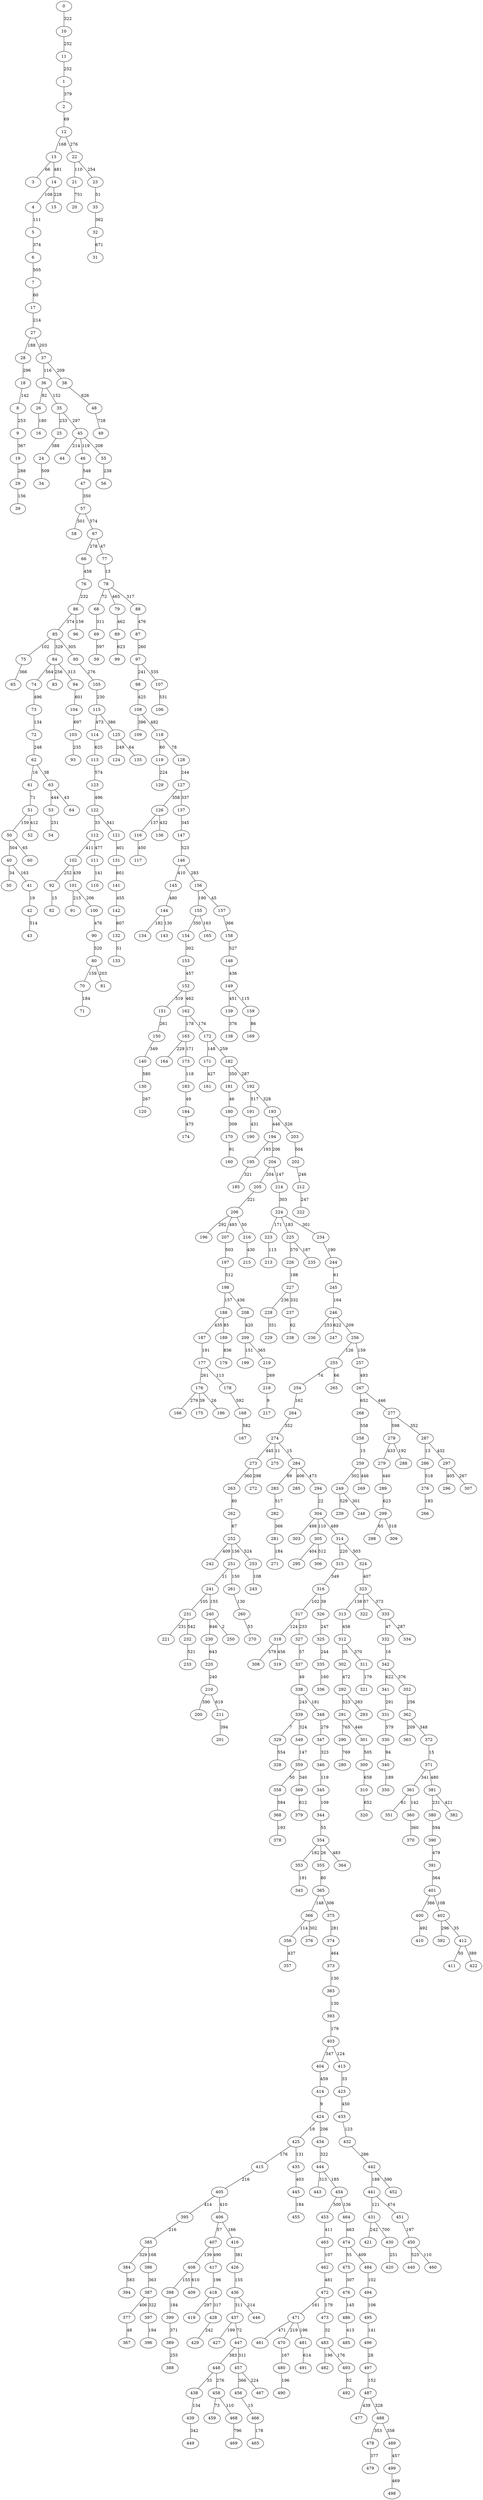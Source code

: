 strict graph G {
0;
1;
2;
3;
4;
5;
6;
7;
8;
9;
10;
11;
12;
13;
14;
15;
16;
17;
18;
19;
20;
21;
22;
23;
24;
25;
26;
27;
28;
29;
30;
31;
32;
33;
34;
35;
36;
37;
38;
39;
40;
41;
42;
43;
44;
45;
46;
47;
48;
49;
50;
51;
52;
53;
54;
55;
56;
57;
58;
59;
60;
61;
62;
63;
64;
65;
66;
67;
68;
69;
70;
71;
72;
73;
74;
75;
76;
77;
78;
79;
80;
81;
82;
83;
84;
85;
86;
87;
88;
89;
90;
91;
92;
93;
94;
95;
96;
97;
98;
99;
100;
101;
102;
103;
104;
105;
106;
107;
108;
109;
110;
111;
112;
113;
114;
115;
116;
117;
118;
119;
120;
121;
122;
123;
124;
125;
126;
127;
128;
129;
130;
131;
132;
133;
134;
135;
136;
137;
138;
139;
140;
141;
142;
143;
144;
145;
146;
147;
148;
149;
150;
151;
152;
153;
154;
155;
156;
157;
158;
159;
160;
161;
162;
163;
164;
165;
166;
167;
168;
169;
170;
171;
172;
173;
174;
175;
176;
177;
178;
179;
180;
181;
182;
183;
184;
185;
186;
187;
188;
189;
190;
191;
192;
193;
194;
195;
196;
197;
198;
199;
200;
201;
202;
203;
204;
205;
206;
207;
208;
209;
210;
211;
212;
213;
214;
215;
216;
217;
218;
219;
220;
221;
222;
223;
224;
225;
226;
227;
228;
229;
230;
231;
232;
233;
234;
235;
236;
237;
238;
239;
240;
241;
242;
243;
244;
245;
246;
247;
248;
249;
250;
251;
252;
253;
254;
255;
256;
257;
258;
259;
260;
261;
262;
263;
264;
265;
266;
267;
268;
269;
270;
271;
272;
273;
274;
275;
276;
277;
278;
279;
280;
281;
282;
283;
284;
285;
286;
287;
288;
289;
290;
291;
292;
293;
294;
295;
296;
297;
298;
299;
300;
301;
302;
303;
304;
305;
306;
307;
308;
309;
310;
311;
312;
313;
314;
315;
316;
317;
318;
319;
320;
321;
322;
323;
324;
325;
326;
327;
328;
329;
330;
331;
332;
333;
334;
335;
336;
337;
338;
339;
340;
341;
342;
343;
344;
345;
346;
347;
348;
349;
350;
351;
352;
353;
354;
355;
356;
357;
358;
359;
360;
361;
362;
363;
364;
365;
366;
367;
368;
369;
370;
371;
372;
373;
374;
375;
376;
377;
378;
379;
380;
381;
382;
383;
384;
385;
386;
387;
388;
389;
390;
391;
392;
393;
394;
395;
396;
397;
398;
399;
400;
401;
402;
403;
404;
405;
406;
407;
408;
409;
410;
411;
412;
413;
414;
415;
416;
417;
418;
419;
420;
421;
422;
423;
424;
425;
426;
427;
428;
429;
430;
431;
432;
433;
434;
435;
436;
437;
438;
439;
440;
441;
442;
443;
444;
445;
446;
447;
448;
449;
450;
451;
452;
453;
454;
455;
456;
457;
458;
459;
460;
461;
462;
463;
464;
465;
466;
467;
468;
469;
470;
471;
472;
473;
474;
475;
476;
477;
478;
479;
480;
481;
482;
483;
484;
485;
486;
487;
488;
489;
490;
491;
492;
493;
494;
495;
496;
497;
498;
499;
391 -- 401 [label=364];
85 -- 75 [label=102];
450 -- 460 [label=110];
267 -- 277 [label=446];
331 -- 330 [label=579];
45 -- 44 [label=214];
373 -- 383 [label=130];
108 -- 118 [label=482];
211 -- 201 [label=394];
437 -- 427 [label=199];
163 -- 164 [label=229];
25 -- 24 [label=388];
227 -- 228 [label=236];
149 -- 139 [label=451];
425 -- 435 [label=131];
119 -- 129 [label=224];
284 -- 294 [label=473];
155 -- 154 [label=350];
180 -- 170 [label=309];
206 -- 216 [label=50];
156 -- 157 [label=45];
310 -- 320 [label=652];
434 -- 444 [label=322];
144 -- 143 [label=130];
249 -- 239 [label=529];
14 -- 4 [label=108];
338 -- 339 [label=243];
397 -- 396 [label=194];
292 -- 291 [label=523];
292 -- 293 [label=283];
209 -- 199 [label=151];
51 -- 50 [label=159];
341 -- 331 [label=291];
230 -- 220 [label=643];
10 -- 11 [label=252];
478 -- 479 [label=377];
102 -- 101 [label=439];
68 -- 69 [label=311];
176 -- 175 [label=39];
263 -- 262 [label=80];
406 -- 407 [label=57];
184 -- 174 [label=475];
486 -- 485 [label=413];
414 -- 424 [label=9];
377 -- 367 [label=48];
493 -- 492 [label=52];
105 -- 115 [label=230];
359 -- 358 [label=50];
375 -- 374 [label=281];
29 -- 39 [label=156];
197 -- 198 [label=512];
4 -- 5 [label=111];
338 -- 348 [label=181];
435 -- 445 [label=403];
252 -- 253 [label=524];
260 -- 270 [label=53];
316 -- 326 [label=39];
118 -- 119 [label=60];
305 -- 295 [label=404];
301 -- 300 [label=505];
11 -- 1 [label=252];
126 -- 136 [label=432];
323 -- 322 [label=57];
23 -- 33 [label=51];
78 -- 88 [label=317];
393 -- 403 [label=179];
389 -- 388 [label=255];
42 -- 43 [label=514];
113 -- 123 [label=574];
62 -- 61 [label=16];
63 -- 64 [label=43];
412 -- 422 [label=389];
0 -- 10 [label=322];
354 -- 355 [label=26];
84 -- 94 [label=313];
95 -- 105 [label=276];
326 -- 325 [label=247];
128 -- 127 [label=244];
408 -- 398 [label=155];
481 -- 491 [label=614];
87 -- 97 [label=260];
67 -- 66 [label=278];
330 -- 340 [label=94];
342 -- 352 [label=376];
162 -- 163 [label=178];
57 -- 67 [label=574];
69 -- 59 [label=597];
123 -- 122 [label=496];
51 -- 52 [label=412];
387 -- 397 [label=322];
50 -- 60 [label=65];
153 -- 152 [label=457];
130 -- 120 [label=267];
154 -- 153 [label=302];
195 -- 185 [label=321];
33 -- 32 [label=362];
405 -- 395 [label=414];
489 -- 499 [label=457];
40 -- 30 [label=34];
359 -- 369 [label=340];
401 -- 400 [label=386];
401 -- 402 [label=108];
399 -- 389 [label=371];
182 -- 192 [label=287];
210 -- 200 [label=590];
36 -- 26 [label=82];
75 -- 65 [label=366];
458 -- 468 [label=110];
407 -- 408 [label=139];
227 -- 237 [label=332];
365 -- 375 [label=306];
147 -- 146 [label=523];
483 -- 482 [label=196];
384 -- 394 [label=583];
132 -- 133 [label=51];
255 -- 265 [label=66];
170 -- 160 [label=91];
232 -- 233 [label=521];
85 -- 95 [label=305];
436 -- 437 [label=311];
225 -- 226 [label=570];
464 -- 474 [label=463];
368 -- 378 [label=193];
121 -- 131 [label=401];
18 -- 8 [label=142];
146 -- 156 [label=283];
287 -- 297 [label=432];
381 -- 380 [label=231];
291 -- 290 [label=765];
85 -- 84 [label=329];
487 -- 477 [label=439];
360 -- 370 [label=360];
278 -- 288 [label=192];
264 -- 274 [label=352];
70 -- 71 [label=184];
444 -- 454 [label=185];
137 -- 147 [label=345];
273 -- 263 [label=360];
356 -- 357 [label=437];
289 -- 299 [label=623];
159 -- 169 [label=86];
228 -- 229 [label=351];
437 -- 447 [label=72];
349 -- 359 [label=147];
423 -- 433 [label=450];
472 -- 473 [label=179];
318 -- 308 [label=579];
430 -- 420 [label=251];
214 -- 224 [label=303];
252 -- 251 [label=156];
348 -- 347 [label=279];
144 -- 134 [label=182];
35 -- 45 [label=297];
219 -- 218 [label=269];
176 -- 166 [label=279];
432 -- 442 [label=286];
208 -- 209 [label=420];
172 -- 171 [label=148];
139 -- 138 [label=376];
282 -- 281 [label=366];
383 -- 393 [label=130];
407 -- 417 [label=490];
305 -- 306 [label=512];
101 -- 91 [label=215];
311 -- 321 [label=179];
342 -- 341 [label=622];
405 -- 406 [label=410];
417 -- 418 [label=196];
192 -- 193 [label=328];
412 -- 411 [label=50];
45 -- 55 [label=208];
212 -- 222 [label=247];
231 -- 232 [label=542];
274 -- 284 [label=15];
122 -- 112 [label=33];
333 -- 334 [label=287];
251 -- 261 [label=150];
279 -- 289 [label=440];
162 -- 172 [label=176];
55 -- 56 [label=238];
402 -- 392 [label=296];
74 -- 73 [label=496];
442 -- 441 [label=188];
234 -- 244 [label=190];
252 -- 242 [label=409];
80 -- 70 [label=159];
299 -- 298 [label=65];
101 -- 100 [label=206];
231 -- 221 [label=231];
474 -- 475 [label=55];
337 -- 338 [label=49];
371 -- 361 [label=341];
41 -- 42 [label=19];
77 -- 78 [label=13];
241 -- 240 [label=155];
78 -- 79 [label=465];
312 -- 302 [label=35];
140 -- 130 [label=580];
246 -- 236 [label=253];
444 -- 443 [label=313];
112 -- 102 [label=411];
299 -- 309 [label=518];
111 -- 110 [label=141];
274 -- 273 [label=445];
315 -- 316 [label=349];
100 -- 90 [label=476];
112 -- 111 [label=477];
453 -- 463 [label=411];
27 -- 37 [label=203];
62 -- 63 [label=38];
152 -- 151 [label=319];
304 -- 303 [label=498];
416 -- 426 [label=381];
277 -- 278 [label=598];
483 -- 493 [label=176];
145 -- 144 [label=480];
187 -- 177 [label=191];
431 -- 421 [label=242];
127 -- 137 [label=337];
385 -- 386 [label=168];
57 -- 58 [label=501];
216 -- 215 [label=430];
17 -- 27 [label=214];
442 -- 452 [label=590];
323 -- 333 [label=373];
103 -- 93 [label=235];
72 -- 62 [label=248];
300 -- 310 [label=658];
433 -- 432 [label=123];
86 -- 96 [label=159];
90 -- 80 [label=520];
79 -- 89 [label=462];
48 -- 49 [label=728];
146 -- 145 [label=410];
102 -- 92 [label=252];
476 -- 486 [label=145];
402 -- 412 [label=35];
188 -- 187 [label=435];
470 -- 480 [label=167];
448 -- 438 [label=33];
395 -- 385 [label=216];
316 -- 317 [label=102];
457 -- 456 [label=366];
116 -- 117 [label=450];
240 -- 230 [label=646];
362 -- 372 [label=348];
131 -- 141 [label=601];
418 -- 428 [label=317];
24 -- 34 [label=509];
104 -- 103 [label=697];
8 -- 9 [label=253];
441 -- 431 [label=121];
424 -- 434 [label=206];
53 -- 54 [label=251];
244 -- 245 [label=61];
223 -- 213 [label=113];
220 -- 210 [label=240];
369 -- 379 [label=612];
314 -- 324 [label=503];
36 -- 35 [label=152];
150 -- 140 [label=349];
314 -- 315 [label=220];
27 -- 28 [label=188];
157 -- 158 [label=366];
404 -- 414 [label=459];
381 -- 382 [label=421];
181 -- 180 [label=46];
246 -- 256 [label=209];
151 -- 150 [label=261];
345 -- 344 [label=109];
194 -- 195 [label=193];
472 -- 471 [label=161];
488 -- 478 [label=353];
183 -- 184 [label=49];
497 -- 487 [label=152];
198 -- 208 [label=436];
380 -- 390 [label=594];
257 -- 267 [label=493];
224 -- 234 [label=301];
259 -- 249 [label=302];
274 -- 275 [label=11];
387 -- 377 [label=406];
207 -- 197 [label=503];
168 -- 167 [label=582];
438 -- 439 [label=134];
495 -- 496 [label=141];
209 -- 219 [label=365];
188 -- 189 [label=85];
191 -- 190 [label=431];
158 -- 148 [label=527];
198 -- 188 [label=157];
107 -- 106 [label=531];
312 -- 311 [label=370];
176 -- 186 [label=26];
37 -- 38 [label=209];
246 -- 247 [label=622];
126 -- 116 [label=137];
471 -- 481 [label=196];
21 -- 20 [label=751];
462 -- 472 [label=481];
40 -- 41 [label=163];
339 -- 329 [label=7];
445 -- 455 [label=184];
454 -- 464 [label=136];
50 -- 40 [label=504];
457 -- 467 [label=224];
256 -- 257 [label=159];
499 -- 498 [label=469];
206 -- 207 [label=493];
32 -- 31 [label=671];
172 -- 182 [label=259];
108 -- 109 [label=396];
294 -- 304 [label=22];
366 -- 376 [label=302];
177 -- 176 [label=261];
78 -- 68 [label=72];
204 -- 214 [label=147];
413 -- 423 [label=33];
284 -- 285 [label=406];
441 -- 451 [label=474];
428 -- 429 [label=242];
354 -- 353 [label=182];
466 -- 465 [label=178];
5 -- 6 [label=374];
35 -- 25 [label=233];
267 -- 268 [label=652];
291 -- 301 [label=446];
86 -- 85 [label=374];
284 -- 283 [label=89];
19 -- 29 [label=288];
365 -- 366 [label=148];
9 -- 19 [label=367];
408 -- 409 [label=610];
297 -- 296 [label=405];
458 -- 459 [label=73];
253 -- 243 [label=108];
332 -- 342 [label=16];
37 -- 36 [label=116];
317 -- 327 [label=233];
13 -- 3 [label=66];
245 -- 246 [label=164];
22 -- 21 [label=110];
406 -- 416 [label=166];
38 -- 48 [label=626];
115 -- 114 [label=473];
344 -- 354 [label=55];
182 -- 181 [label=350];
80 -- 81 [label=203];
372 -- 371 [label=15];
115 -- 125 [label=386];
148 -- 149 [label=436];
318 -- 319 [label=456];
94 -- 104 [label=601];
425 -- 415 [label=176];
45 -- 46 [label=119];
313 -- 312 [label=458];
415 -- 405 [label=216];
366 -- 356 [label=114];
273 -- 272 [label=298];
149 -- 159 [label=115];
61 -- 51 [label=71];
141 -- 142 [label=455];
63 -- 53 [label=444];
418 -- 419 [label=297];
385 -- 384 [label=329];
439 -- 449 [label=342];
118 -- 128 [label=78];
353 -- 343 [label=191];
361 -- 351 [label=61];
66 -- 76 [label=458];
304 -- 305 [label=110];
192 -- 191 [label=517];
386 -- 387 [label=363];
325 -- 335 [label=244];
249 -- 248 [label=301];
237 -- 238 [label=62];
22 -- 23 [label=254];
398 -- 399 [label=184];
254 -- 264 [label=162];
125 -- 135 [label=64];
354 -- 364 [label=483];
142 -- 132 [label=607];
323 -- 313 [label=138];
258 -- 259 [label=15];
346 -- 345 [label=119];
261 -- 260 [label=130];
468 -- 469 [label=796];
210 -- 211 [label=619];
28 -- 18 [label=296];
426 -- 436 [label=155];
163 -- 173 [label=171];
287 -- 286 [label=13];
189 -- 179 [label=836];
283 -- 282 [label=517];
262 -- 252 [label=67];
290 -- 280 [label=769];
424 -- 425 [label=19];
114 -- 113 [label=625];
204 -- 205 [label=204];
297 -- 307 [label=267];
73 -- 72 [label=134];
6 -- 7 [label=505];
193 -- 203 [label=526];
277 -- 287 [label=352];
225 -- 235 [label=187];
97 -- 98 [label=241];
304 -- 314 [label=489];
276 -- 266 [label=183];
400 -- 410 [label=492];
156 -- 155 [label=190];
335 -- 336 [label=160];
171 -- 161 [label=427];
278 -- 279 [label=433];
194 -- 204 [label=206];
84 -- 74 [label=564];
173 -- 183 [label=118];
178 -- 168 [label=592];
333 -- 332 [label=47];
450 -- 440 [label=525];
14 -- 15 [label=228];
340 -- 350 [label=189];
431 -- 430 [label=700];
256 -- 255 [label=126];
76 -- 86 [label=232];
463 -- 462 [label=107];
255 -- 254 [label=74];
26 -- 16 [label=180];
302 -- 292 [label=472];
251 -- 241 [label=11];
454 -- 453 [label=500];
122 -- 121 [label=541];
347 -- 346 [label=323];
374 -- 373 [label=464];
436 -- 446 [label=214];
202 -- 212 [label=246];
7 -- 17 [label=60];
98 -- 108 [label=425];
84 -- 83 [label=256];
224 -- 223 [label=171];
88 -- 87 [label=476];
203 -- 202 [label=504];
447 -- 457 [label=311];
447 -- 448 [label=383];
218 -- 217 [label=9];
358 -- 368 [label=584];
352 -- 362 [label=256];
390 -- 391 [label=479];
487 -- 488 [label=328];
361 -- 360 [label=142];
496 -- 497 [label=28];
89 -- 99 [label=623];
241 -- 231 [label=105];
494 -- 495 [label=106];
46 -- 47 [label=548];
371 -- 381 [label=480];
471 -- 461 [label=471];
152 -- 162 [label=462];
1 -- 2 [label=379];
473 -- 483 [label=32];
484 -- 494 [label=102];
456 -- 466 [label=15];
448 -- 458 [label=276];
125 -- 124 [label=249];
471 -- 470 [label=219];
488 -- 489 [label=358];
329 -- 328 [label=554];
155 -- 165 [label=163];
205 -- 206 [label=221];
317 -- 318 [label=124];
67 -- 77 [label=47];
474 -- 484 [label=409];
281 -- 271 [label=184];
403 -- 404 [label=347];
339 -- 349 [label=324];
451 -- 450 [label=197];
206 -- 196 [label=292];
268 -- 258 [label=558];
47 -- 57 [label=350];
177 -- 178 [label=113];
480 -- 490 [label=196];
324 -- 323 [label=407];
286 -- 276 [label=518];
193 -- 194 [label=446];
327 -- 337 [label=57];
12 -- 13 [label=168];
355 -- 365 [label=80];
224 -- 225 [label=183];
127 -- 126 [label=358];
403 -- 413 [label=124];
12 -- 22 [label=276];
2 -- 12 [label=69];
97 -- 107 [label=535];
259 -- 269 [label=446];
92 -- 82 [label=15];
240 -- 250 [label=2];
362 -- 363 [label=209];
13 -- 14 [label=481];
226 -- 227 [label=188];
475 -- 476 [label=307];
}
